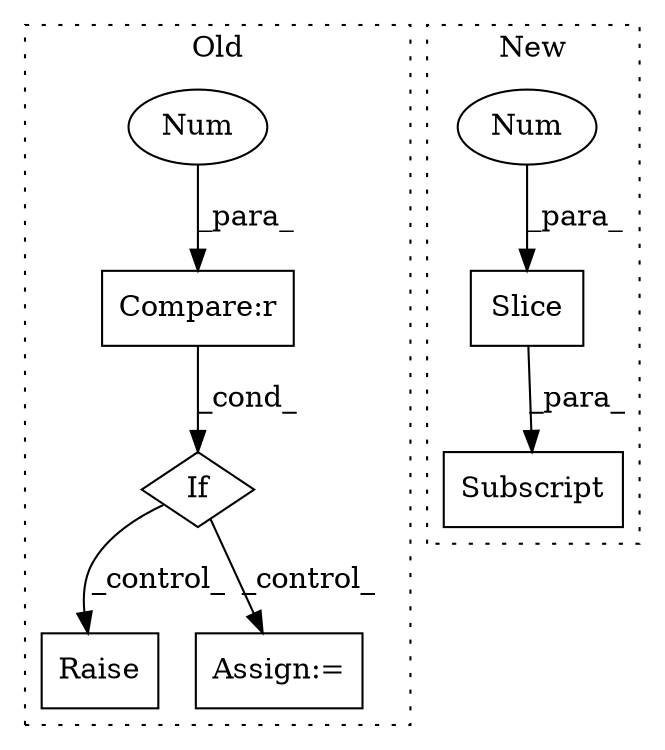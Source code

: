 digraph G {
subgraph cluster0 {
1 [label="Raise" a="91" s="30327" l="6" shape="box"];
5 [label="If" a="96" s="30292" l="3" shape="diamond"];
6 [label="Compare:r" a="40" s="30295" l="14" shape="box"];
7 [label="Assign:=" a="68" s="30519" l="3" shape="box"];
8 [label="Num" a="76" s="30308" l="1" shape="ellipse"];
label = "Old";
style="dotted";
}
subgraph cluster1 {
2 [label="Slice" a="80" s="29973" l="2" shape="box"];
3 [label="Num" a="76" s="29973" l="1" shape="ellipse"];
4 [label="Subscript" a="63" s="29943,0" l="33,0" shape="box"];
label = "New";
style="dotted";
}
2 -> 4 [label="_para_"];
3 -> 2 [label="_para_"];
5 -> 1 [label="_control_"];
5 -> 7 [label="_control_"];
6 -> 5 [label="_cond_"];
8 -> 6 [label="_para_"];
}